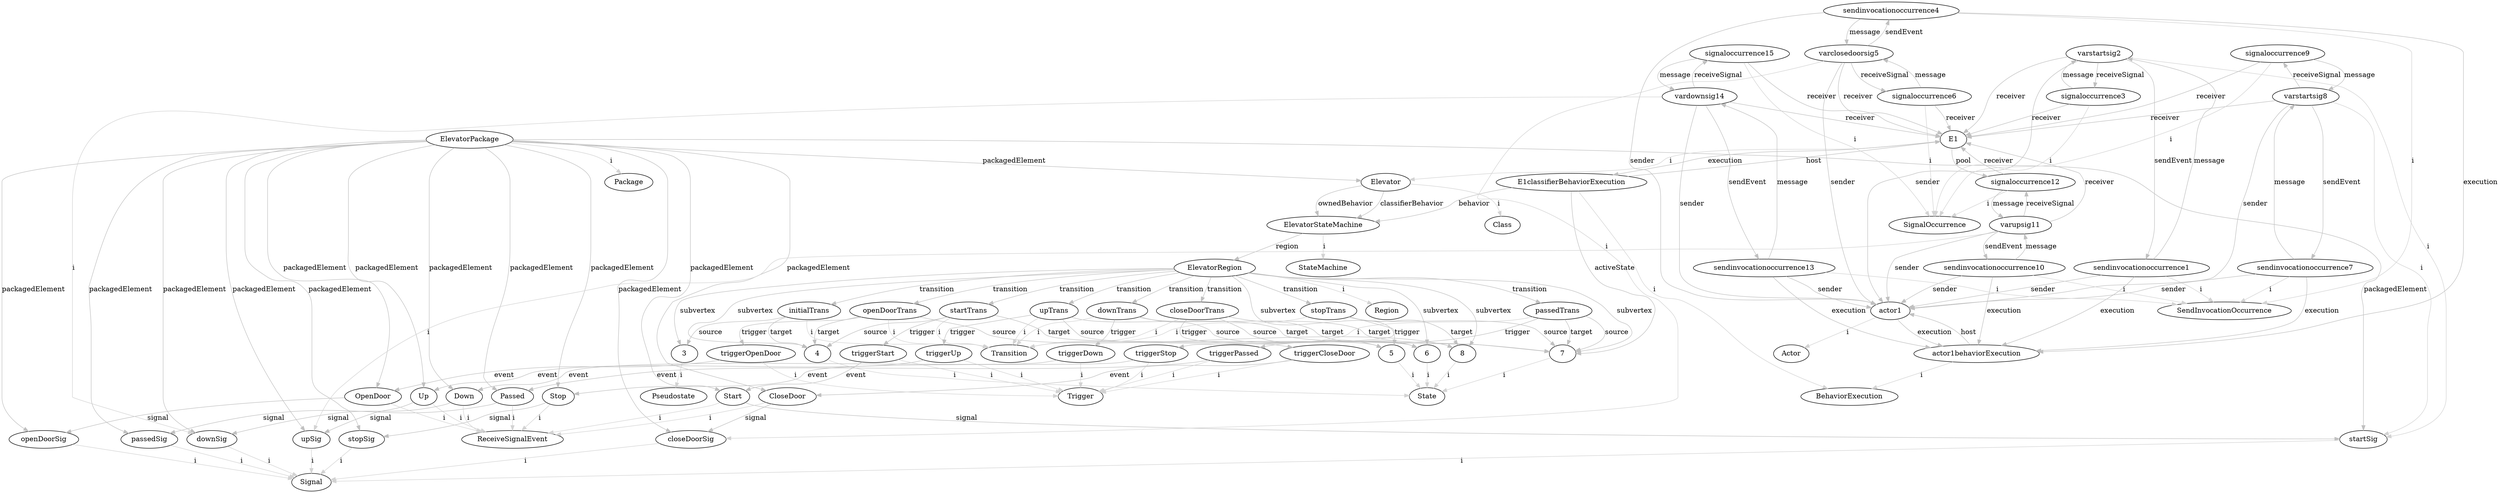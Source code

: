 digraph umlMetamodel {
	"ElevatorPackage" -> "Package" [label="i", color="lightgrey"]
	"ElevatorPackage" -> "Elevator" [label="packagedElement", color="grey"]
	"Elevator" -> "Class" [label="i", color="lightgrey"]
	"Elevator" -> "ElevatorStateMachine" [label="classifierBehavior", color="grey"]
	"Elevator" -> "ElevatorStateMachine" [label="ownedBehavior", color="grey"]
	"ElevatorStateMachine" -> "StateMachine" [label="i", color="lightgrey"]
	"ElevatorStateMachine" -> "ElevatorRegion" [label="region", color="grey"]
	"ElevatorRegion" -> "Region" [label="i", color="lightgrey"]
	"ElevatorRegion" -> "4" [label="subvertex", color="grey"]
	"4" -> "State" [label="i", color="lightgrey"]
	"ElevatorRegion" -> "5" [label="subvertex", color="grey"]
	"5" -> "State" [label="i", color="lightgrey"]
	"ElevatorRegion" -> "8" [label="subvertex", color="grey"]
	"8" -> "State" [label="i", color="lightgrey"]
	"ElevatorRegion" -> "7" [label="subvertex", color="grey"]
	"7" -> "State" [label="i", color="lightgrey"]
	"ElevatorRegion" -> "6" [label="subvertex", color="grey"]
	"6" -> "State" [label="i", color="lightgrey"]
	"ElevatorRegion" -> "3" [label="subvertex", color="grey"]
	"3" -> "Pseudostate" [label="i", color="lightgrey"]
	"ElevatorRegion" -> "initialTrans" [label="transition", color="grey"]
	"initialTrans" -> "Transition" [label="i", color="lightgrey"]
	"initialTrans" -> "3" [label="source", color="grey"]
	"initialTrans" -> "4" [label="target", color="grey"]
	"ElevatorRegion" -> "startTrans" [label="transition", color="grey"]
	"startTrans" -> "Transition" [label="i", color="lightgrey"]
	"startTrans" -> "4" [label="source", color="grey"]
	"startTrans" -> "5" [label="target", color="grey"]
	"triggerStart" -> "Trigger" [label="i", color="lightgrey"]
	"ElevatorRegion" -> "closeDoorTrans" [label="transition", color="grey"]
	"closeDoorTrans" -> "Transition" [label="i", color="lightgrey"]
	"closeDoorTrans" -> "5" [label="source", color="grey"]
	"closeDoorTrans" -> "6" [label="target", color="grey"]
	"triggerCloseDoor" -> "Trigger" [label="i", color="lightgrey"]
	"ElevatorRegion" -> "upTrans" [label="transition", color="grey"]
	"upTrans" -> "Transition" [label="i", color="lightgrey"]
	"upTrans" -> "6" [label="source", color="grey"]
	"upTrans" -> "7" [label="target", color="grey"]
	"upTrans" -> "triggerUp" [label="trigger", color="grey"]
	"triggerUp" -> "Trigger" [label="i", color="lightgrey"]
	"triggerUp" -> "Up" [label="event", color="grey"]
	"ElevatorRegion" -> "downTrans" [label="transition", color="grey"]
	"downTrans" -> "Transition" [label="i", color="lightgrey"]
	"downTrans" -> "6" [label="source", color="grey"]
	"downTrans" -> "7" [label="target", color="grey"]
	"triggerDown" -> "Trigger" [label="i", color="lightgrey"]
	"ElevatorRegion" -> "passedTrans" [label="transition", color="grey"]
	"passedTrans" -> "Transition" [label="i", color="lightgrey"]
	"passedTrans" -> "7" [label="source", color="grey"]
	"passedTrans" -> "7" [label="target", color="grey"]
	"passedTrans" -> "triggerPassed" [label="trigger", color="grey"]
	"triggerPassed" -> "Trigger" [label="i", color="lightgrey"]
	"triggerPassed" -> "Passed" [label="event", color="grey"]
	"ElevatorRegion" -> "stopTrans" [label="transition", color="grey"]
	"stopTrans" -> "Transition" [label="i", color="lightgrey"]
	"stopTrans" -> "7" [label="source", color="grey"]
	"stopTrans" -> "8" [label="target", color="grey"]
	"stopTrans" -> "triggerStop" [label="trigger", color="grey"]
	"triggerStop" -> "Trigger" [label="i", color="lightgrey"]
	"triggerStop" -> "Stop" [label="event", color="grey"]
	"ElevatorRegion" -> "openDoorTrans" [label="transition", color="grey"]
	"openDoorTrans" -> "Transition" [label="i", color="lightgrey"]
	"openDoorTrans" -> "8" [label="source", color="grey"]
	"openDoorTrans" -> "4" [label="target", color="grey"]
	"openDoorTrans" -> "triggerOpenDoor" [label="trigger", color="grey"]
	"triggerOpenDoor" -> "Trigger" [label="i", color="lightgrey"]
	"triggerOpenDoor" -> "OpenDoor" [label="event", color="grey"]
	"ElevatorPackage" -> "Start" [label="packagedElement", color="grey"]
	"Start" -> "ReceiveSignalEvent" [label="i", color="lightgrey"]
	"Start" -> "startSig" [label="signal", color="grey"]
	"ElevatorPackage" -> "startSig" [label="packagedElement", color="grey"]
	"startSig" -> "Signal" [label="i", color="lightgrey"]
	"ElevatorPackage" -> "CloseDoor" [label="packagedElement", color="grey"]
	"CloseDoor" -> "ReceiveSignalEvent" [label="i", color="lightgrey"]
	"CloseDoor" -> "closeDoorSig" [label="signal", color="grey"]
	"ElevatorPackage" -> "closeDoorSig" [label="packagedElement", color="grey"]
	"closeDoorSig" -> "Signal" [label="i", color="lightgrey"]
	"ElevatorPackage" -> "Up" [label="packagedElement", color="grey"]
	"Up" -> "ReceiveSignalEvent" [label="i", color="lightgrey"]
	"Up" -> "upSig" [label="signal", color="grey"]
	"ElevatorPackage" -> "upSig" [label="packagedElement", color="grey"]
	"upSig" -> "Signal" [label="i", color="lightgrey"]
	"ElevatorPackage" -> "Down" [label="packagedElement", color="grey"]
	"Down" -> "ReceiveSignalEvent" [label="i", color="lightgrey"]
	"Down" -> "downSig" [label="signal", color="grey"]
	"ElevatorPackage" -> "downSig" [label="packagedElement", color="grey"]
	"downSig" -> "Signal" [label="i", color="lightgrey"]
	"ElevatorPackage" -> "Passed" [label="packagedElement", color="grey"]
	"Passed" -> "ReceiveSignalEvent" [label="i", color="lightgrey"]
	"Passed" -> "passedSig" [label="signal", color="grey"]
	"ElevatorPackage" -> "passedSig" [label="packagedElement", color="grey"]
	"passedSig" -> "Signal" [label="i", color="lightgrey"]
	"ElevatorPackage" -> "Stop" [label="packagedElement", color="grey"]
	"Stop" -> "ReceiveSignalEvent" [label="i", color="lightgrey"]
	"Stop" -> "stopSig" [label="signal", color="grey"]
	"ElevatorPackage" -> "stopSig" [label="packagedElement", color="grey"]
	"stopSig" -> "Signal" [label="i", color="lightgrey"]
	"ElevatorPackage" -> "OpenDoor" [label="packagedElement", color="grey"]
	"OpenDoor" -> "ReceiveSignalEvent" [label="i", color="lightgrey"]
	"OpenDoor" -> "openDoorSig" [label="signal", color="grey"]
	"ElevatorPackage" -> "openDoorSig" [label="packagedElement", color="grey"]
	"openDoorSig" -> "Signal" [label="i", color="lightgrey"]
	"E1" -> "Elevator" [label="i", color="lightgrey"]
	"E1classifierBehaviorExecution" -> "BehaviorExecution" [label="i", color="lightgrey"]
	"E1" -> "E1classifierBehaviorExecution" [label="execution", color="grey"]
	"E1classifierBehaviorExecution" -> "E1" [label="host", color="grey"]
	"E1classifierBehaviorExecution" -> "ElevatorStateMachine" [label="behavior", color="grey"]
	"actor1" -> "Actor" [label="i", color="lightgrey"]
	"actor1behaviorExecution" -> "BehaviorExecution" [label="i", color="lightgrey"]
	"actor1" -> "actor1behaviorExecution" [label="execution", color="grey"]
	"actor1behaviorExecution" -> "actor1" [label="host", color="grey"]
	"sendinvocationoccurrence1" -> "SendInvocationOccurrence" [label="i", color="lightgrey"]
	"sendinvocationoccurrence1" -> "varstartsig2" [label="message", color="grey"]
	"varstartsig2" -> "sendinvocationoccurrence1" [label="sendEvent", color="grey"]
	"varstartsig2" -> "signaloccurrence3" [label="receiveSignal", color="grey"]
	"signaloccurrence3" -> "varstartsig2" [label="message", color="grey"]
	"signaloccurrence3" -> "SignalOccurrence" [label="i", color="lightgrey"]
	"varstartsig2" -> "startSig" [label="i", color="lightgrey"]
	"signaloccurrence3" -> "E1" [label="receiver", color="grey"]
	"varstartsig2" -> "actor1" [label="sender", color="grey"]
	"sendinvocationoccurrence1" -> "actor1" [label="sender", color="grey"]
	"varstartsig2" -> "E1" [label="receiver", color="grey"]
	"sendinvocationoccurrence1" -> "actor1behaviorExecution" [label="execution", color="grey"]
	"triggerStart" -> "Start" [label="event", color="grey"]
	"startTrans" -> "triggerStart" [label="trigger", color="grey"]
	"sendinvocationoccurrence4" -> "SendInvocationOccurrence" [label="i", color="lightgrey"]
	"sendinvocationoccurrence4" -> "varclosedoorsig5" [label="message", color="grey"]
	"varclosedoorsig5" -> "sendinvocationoccurrence4" [label="sendEvent", color="grey"]
	"varclosedoorsig5" -> "signaloccurrence6" [label="receiveSignal", color="grey"]
	"signaloccurrence6" -> "varclosedoorsig5" [label="message", color="grey"]
	"signaloccurrence6" -> "SignalOccurrence" [label="i", color="lightgrey"]
	"varclosedoorsig5" -> "closeDoorSig" [label="i", color="lightgrey"]
	"signaloccurrence6" -> "E1" [label="receiver", color="grey"]
	"varclosedoorsig5" -> "actor1" [label="sender", color="grey"]
	"sendinvocationoccurrence4" -> "actor1" [label="sender", color="grey"]
	"varclosedoorsig5" -> "E1" [label="receiver", color="grey"]
	"sendinvocationoccurrence4" -> "actor1behaviorExecution" [label="execution", color="grey"]
	"triggerCloseDoor" -> "CloseDoor" [label="event", color="grey"]
	"closeDoorTrans" -> "triggerCloseDoor" [label="trigger", color="grey"]
	"sendinvocationoccurrence7" -> "SendInvocationOccurrence" [label="i", color="lightgrey"]
	"sendinvocationoccurrence7" -> "varstartsig8" [label="message", color="grey"]
	"varstartsig8" -> "sendinvocationoccurrence7" [label="sendEvent", color="grey"]
	"varstartsig8" -> "signaloccurrence9" [label="receiveSignal", color="grey"]
	"signaloccurrence9" -> "varstartsig8" [label="message", color="grey"]
	"signaloccurrence9" -> "SignalOccurrence" [label="i", color="lightgrey"]
	"varstartsig8" -> "startSig" [label="i", color="lightgrey"]
	"signaloccurrence9" -> "E1" [label="receiver", color="grey"]
	"varstartsig8" -> "actor1" [label="sender", color="grey"]
	"sendinvocationoccurrence7" -> "actor1" [label="sender", color="grey"]
	"varstartsig8" -> "E1" [label="receiver", color="grey"]
	"sendinvocationoccurrence7" -> "actor1behaviorExecution" [label="execution", color="grey"]
	"sendinvocationoccurrence10" -> "SendInvocationOccurrence" [label="i", color="lightgrey"]
	"sendinvocationoccurrence10" -> "varupsig11" [label="message", color="grey"]
	"varupsig11" -> "sendinvocationoccurrence10" [label="sendEvent", color="grey"]
	"varupsig11" -> "signaloccurrence12" [label="receiveSignal", color="grey"]
	"signaloccurrence12" -> "varupsig11" [label="message", color="grey"]
	"signaloccurrence12" -> "SignalOccurrence" [label="i", color="lightgrey"]
	"varupsig11" -> "upSig" [label="i", color="lightgrey"]
	"signaloccurrence12" -> "E1" [label="receiver", color="grey"]
	"E1" -> "signaloccurrence12" [label="pool", color="grey"]
	"varupsig11" -> "actor1" [label="sender", color="grey"]
	"sendinvocationoccurrence10" -> "actor1" [label="sender", color="grey"]
	"varupsig11" -> "E1" [label="receiver", color="grey"]
	"sendinvocationoccurrence10" -> "actor1behaviorExecution" [label="execution", color="grey"]
	"sendinvocationoccurrence13" -> "SendInvocationOccurrence" [label="i", color="lightgrey"]
	"sendinvocationoccurrence13" -> "vardownsig14" [label="message", color="grey"]
	"vardownsig14" -> "sendinvocationoccurrence13" [label="sendEvent", color="grey"]
	"vardownsig14" -> "signaloccurrence15" [label="receiveSignal", color="grey"]
	"signaloccurrence15" -> "vardownsig14" [label="message", color="grey"]
	"signaloccurrence15" -> "SignalOccurrence" [label="i", color="lightgrey"]
	"vardownsig14" -> "downSig" [label="i", color="lightgrey"]
	"signaloccurrence15" -> "E1" [label="receiver", color="grey"]
	"vardownsig14" -> "actor1" [label="sender", color="grey"]
	"sendinvocationoccurrence13" -> "actor1" [label="sender", color="grey"]
	"vardownsig14" -> "E1" [label="receiver", color="grey"]
	"sendinvocationoccurrence13" -> "actor1behaviorExecution" [label="execution", color="grey"]
	"triggerDown" -> "Down" [label="event", color="grey"]
	"downTrans" -> "triggerDown" [label="trigger", color="grey"]
	"E1classifierBehaviorExecution" -> "7" [label="activeState", color="grey"]
}
